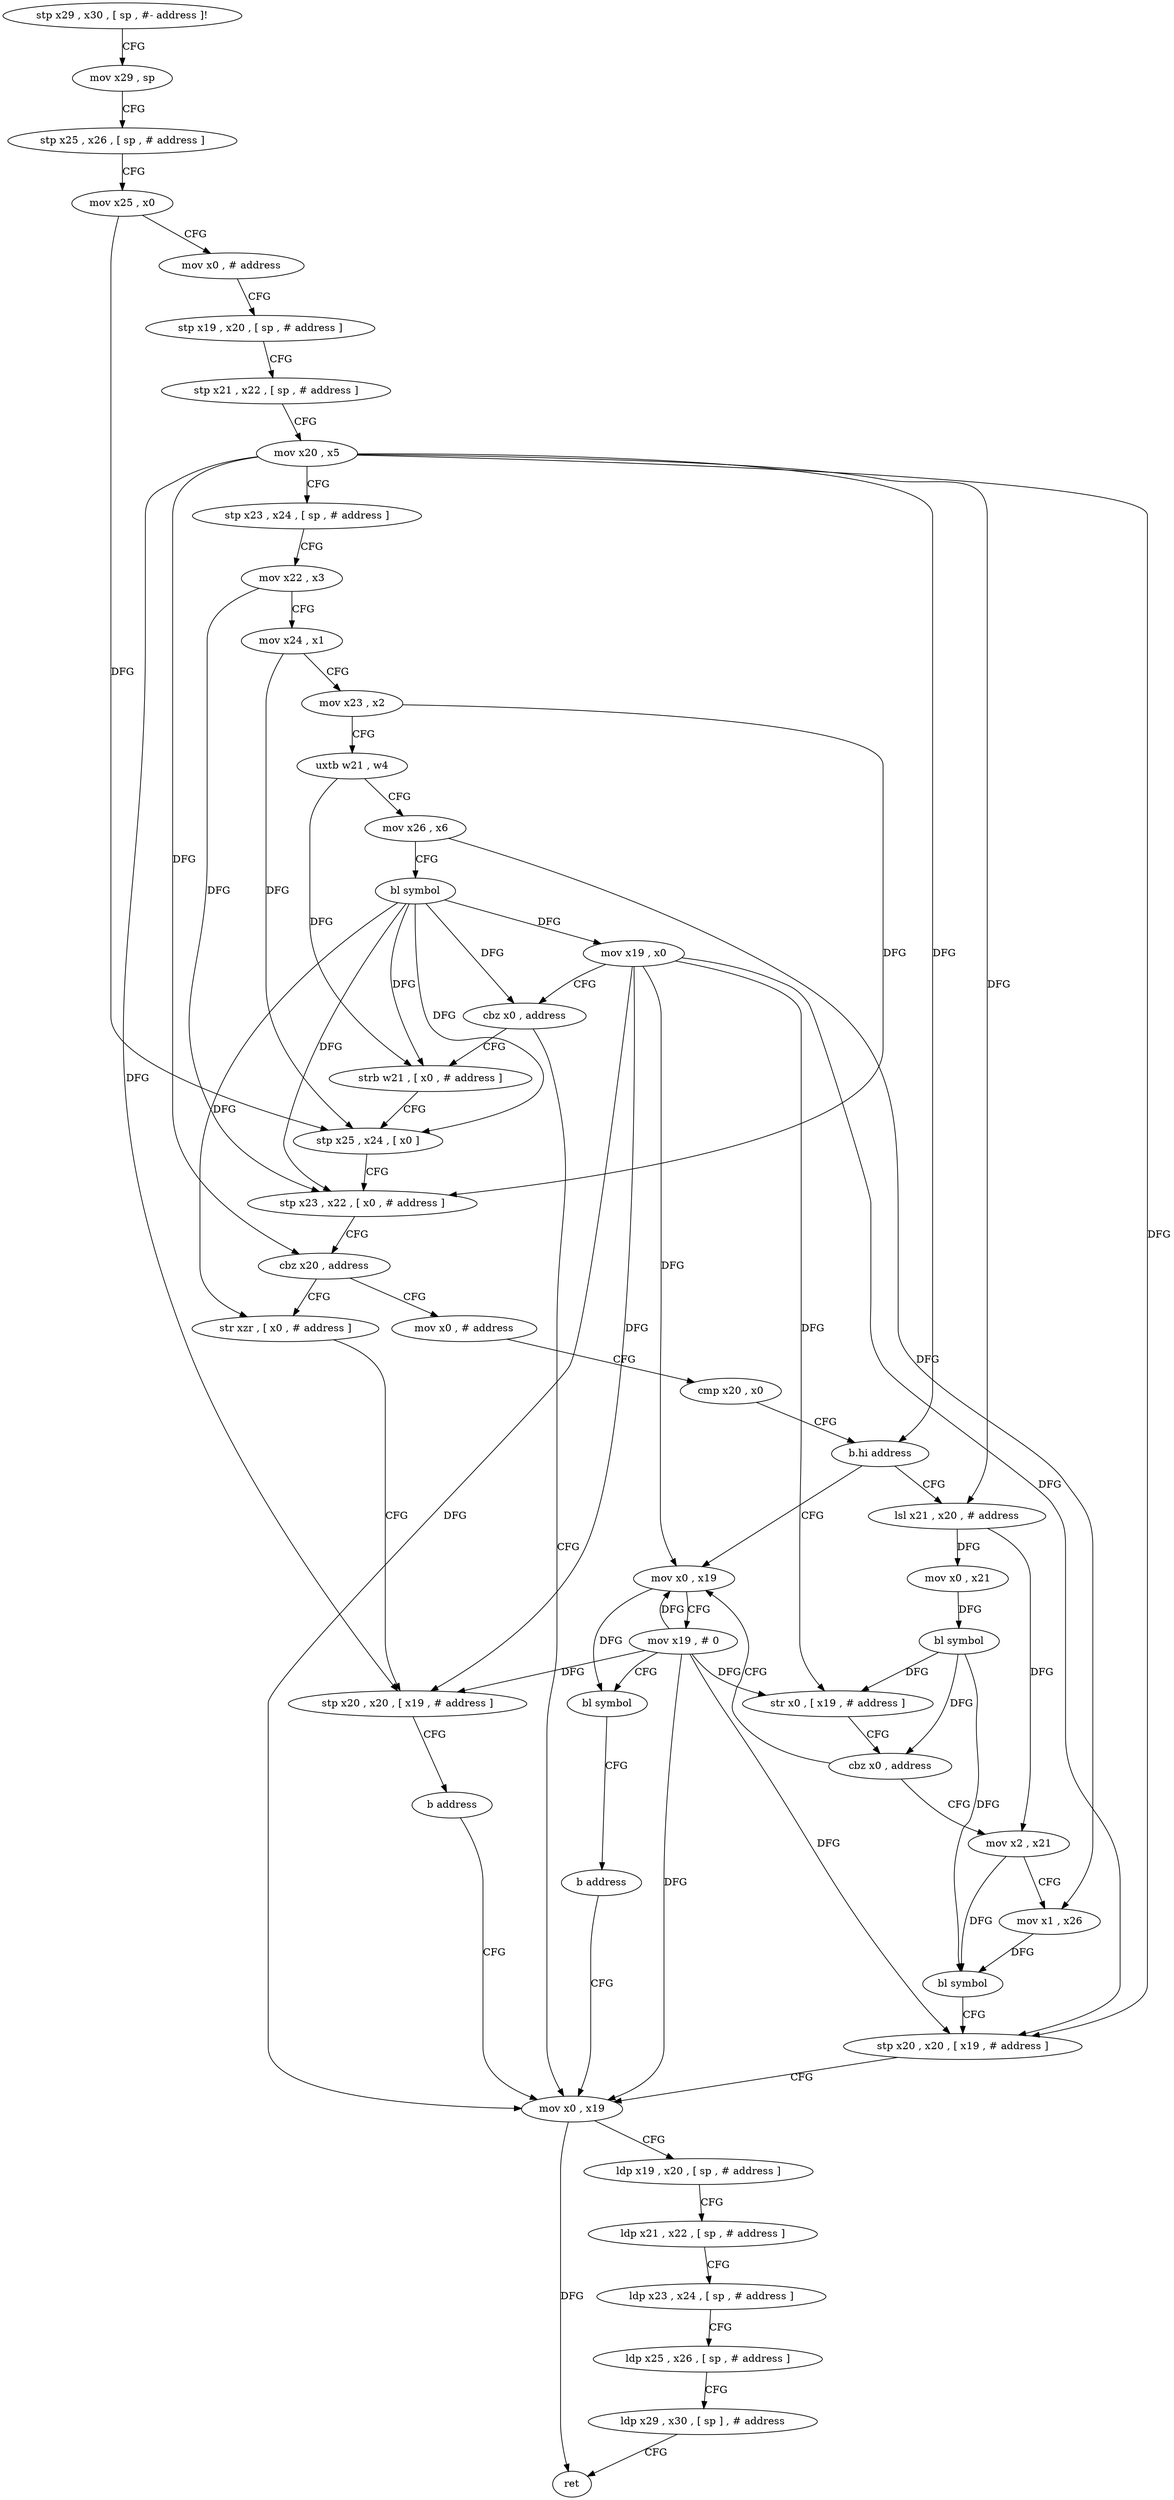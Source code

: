 digraph "func" {
"150832" [label = "stp x29 , x30 , [ sp , #- address ]!" ]
"150836" [label = "mov x29 , sp" ]
"150840" [label = "stp x25 , x26 , [ sp , # address ]" ]
"150844" [label = "mov x25 , x0" ]
"150848" [label = "mov x0 , # address" ]
"150852" [label = "stp x19 , x20 , [ sp , # address ]" ]
"150856" [label = "stp x21 , x22 , [ sp , # address ]" ]
"150860" [label = "mov x20 , x5" ]
"150864" [label = "stp x23 , x24 , [ sp , # address ]" ]
"150868" [label = "mov x22 , x3" ]
"150872" [label = "mov x24 , x1" ]
"150876" [label = "mov x23 , x2" ]
"150880" [label = "uxtb w21 , w4" ]
"150884" [label = "mov x26 , x6" ]
"150888" [label = "bl symbol" ]
"150892" [label = "mov x19 , x0" ]
"150896" [label = "cbz x0 , address" ]
"150964" [label = "mov x0 , x19" ]
"150900" [label = "strb w21 , [ x0 , # address ]" ]
"150968" [label = "ldp x19 , x20 , [ sp , # address ]" ]
"150972" [label = "ldp x21 , x22 , [ sp , # address ]" ]
"150976" [label = "ldp x23 , x24 , [ sp , # address ]" ]
"150980" [label = "ldp x25 , x26 , [ sp , # address ]" ]
"150984" [label = "ldp x29 , x30 , [ sp ] , # address" ]
"150988" [label = "ret" ]
"150904" [label = "stp x25 , x24 , [ x0 ]" ]
"150908" [label = "stp x23 , x22 , [ x0 , # address ]" ]
"150912" [label = "cbz x20 , address" ]
"150992" [label = "str xzr , [ x0 , # address ]" ]
"150916" [label = "mov x0 , # address" ]
"150996" [label = "stp x20 , x20 , [ x19 , # address ]" ]
"151000" [label = "b address" ]
"150920" [label = "cmp x20 , x0" ]
"150924" [label = "b.hi address" ]
"151008" [label = "mov x0 , x19" ]
"150928" [label = "lsl x21 , x20 , # address" ]
"151012" [label = "mov x19 , # 0" ]
"151016" [label = "bl symbol" ]
"151020" [label = "b address" ]
"150932" [label = "mov x0 , x21" ]
"150936" [label = "bl symbol" ]
"150940" [label = "str x0 , [ x19 , # address ]" ]
"150944" [label = "cbz x0 , address" ]
"150948" [label = "mov x2 , x21" ]
"150952" [label = "mov x1 , x26" ]
"150956" [label = "bl symbol" ]
"150960" [label = "stp x20 , x20 , [ x19 , # address ]" ]
"150832" -> "150836" [ label = "CFG" ]
"150836" -> "150840" [ label = "CFG" ]
"150840" -> "150844" [ label = "CFG" ]
"150844" -> "150848" [ label = "CFG" ]
"150844" -> "150904" [ label = "DFG" ]
"150848" -> "150852" [ label = "CFG" ]
"150852" -> "150856" [ label = "CFG" ]
"150856" -> "150860" [ label = "CFG" ]
"150860" -> "150864" [ label = "CFG" ]
"150860" -> "150912" [ label = "DFG" ]
"150860" -> "150996" [ label = "DFG" ]
"150860" -> "150924" [ label = "DFG" ]
"150860" -> "150928" [ label = "DFG" ]
"150860" -> "150960" [ label = "DFG" ]
"150864" -> "150868" [ label = "CFG" ]
"150868" -> "150872" [ label = "CFG" ]
"150868" -> "150908" [ label = "DFG" ]
"150872" -> "150876" [ label = "CFG" ]
"150872" -> "150904" [ label = "DFG" ]
"150876" -> "150880" [ label = "CFG" ]
"150876" -> "150908" [ label = "DFG" ]
"150880" -> "150884" [ label = "CFG" ]
"150880" -> "150900" [ label = "DFG" ]
"150884" -> "150888" [ label = "CFG" ]
"150884" -> "150952" [ label = "DFG" ]
"150888" -> "150892" [ label = "DFG" ]
"150888" -> "150896" [ label = "DFG" ]
"150888" -> "150900" [ label = "DFG" ]
"150888" -> "150904" [ label = "DFG" ]
"150888" -> "150908" [ label = "DFG" ]
"150888" -> "150992" [ label = "DFG" ]
"150892" -> "150896" [ label = "CFG" ]
"150892" -> "150964" [ label = "DFG" ]
"150892" -> "150996" [ label = "DFG" ]
"150892" -> "151008" [ label = "DFG" ]
"150892" -> "150940" [ label = "DFG" ]
"150892" -> "150960" [ label = "DFG" ]
"150896" -> "150964" [ label = "CFG" ]
"150896" -> "150900" [ label = "CFG" ]
"150964" -> "150968" [ label = "CFG" ]
"150964" -> "150988" [ label = "DFG" ]
"150900" -> "150904" [ label = "CFG" ]
"150968" -> "150972" [ label = "CFG" ]
"150972" -> "150976" [ label = "CFG" ]
"150976" -> "150980" [ label = "CFG" ]
"150980" -> "150984" [ label = "CFG" ]
"150984" -> "150988" [ label = "CFG" ]
"150904" -> "150908" [ label = "CFG" ]
"150908" -> "150912" [ label = "CFG" ]
"150912" -> "150992" [ label = "CFG" ]
"150912" -> "150916" [ label = "CFG" ]
"150992" -> "150996" [ label = "CFG" ]
"150916" -> "150920" [ label = "CFG" ]
"150996" -> "151000" [ label = "CFG" ]
"151000" -> "150964" [ label = "CFG" ]
"150920" -> "150924" [ label = "CFG" ]
"150924" -> "151008" [ label = "CFG" ]
"150924" -> "150928" [ label = "CFG" ]
"151008" -> "151012" [ label = "CFG" ]
"151008" -> "151016" [ label = "DFG" ]
"150928" -> "150932" [ label = "DFG" ]
"150928" -> "150948" [ label = "DFG" ]
"151012" -> "151016" [ label = "CFG" ]
"151012" -> "150964" [ label = "DFG" ]
"151012" -> "151008" [ label = "DFG" ]
"151012" -> "150996" [ label = "DFG" ]
"151012" -> "150940" [ label = "DFG" ]
"151012" -> "150960" [ label = "DFG" ]
"151016" -> "151020" [ label = "CFG" ]
"151020" -> "150964" [ label = "CFG" ]
"150932" -> "150936" [ label = "DFG" ]
"150936" -> "150940" [ label = "DFG" ]
"150936" -> "150944" [ label = "DFG" ]
"150936" -> "150956" [ label = "DFG" ]
"150940" -> "150944" [ label = "CFG" ]
"150944" -> "151008" [ label = "CFG" ]
"150944" -> "150948" [ label = "CFG" ]
"150948" -> "150952" [ label = "CFG" ]
"150948" -> "150956" [ label = "DFG" ]
"150952" -> "150956" [ label = "DFG" ]
"150956" -> "150960" [ label = "CFG" ]
"150960" -> "150964" [ label = "CFG" ]
}
